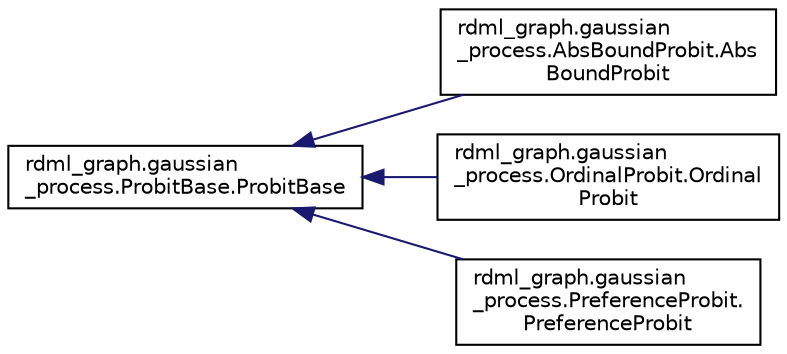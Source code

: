 digraph "Graphical Class Hierarchy"
{
 // LATEX_PDF_SIZE
  edge [fontname="Helvetica",fontsize="10",labelfontname="Helvetica",labelfontsize="10"];
  node [fontname="Helvetica",fontsize="10",shape=record];
  rankdir="LR";
  Node0 [label="rdml_graph.gaussian\l_process.ProbitBase.ProbitBase",height=0.2,width=0.4,color="black", fillcolor="white", style="filled",URL="$classrdml__graph_1_1gaussian__process_1_1ProbitBase_1_1ProbitBase.html",tooltip="ProbitBase Abstract class for a probit for the user GP."];
  Node0 -> Node1 [dir="back",color="midnightblue",fontsize="10",style="solid",fontname="Helvetica"];
  Node1 [label="rdml_graph.gaussian\l_process.AbsBoundProbit.Abs\lBoundProbit",height=0.2,width=0.4,color="black", fillcolor="white", style="filled",URL="$classrdml__graph_1_1gaussian__process_1_1AbsBoundProbit_1_1AbsBoundProbit.html",tooltip="AbsBoundProbit This is almost directly Nick's code, for absolute bounded inputs."];
  Node0 -> Node2 [dir="back",color="midnightblue",fontsize="10",style="solid",fontname="Helvetica"];
  Node2 [label="rdml_graph.gaussian\l_process.OrdinalProbit.Ordinal\lProbit",height=0.2,width=0.4,color="black", fillcolor="white", style="filled",URL="$classrdml__graph_1_1gaussian__process_1_1OrdinalProbit_1_1OrdinalProbit.html",tooltip="OrdinalProbit This is almost directly Nick's code, for Ordinal regression."];
  Node0 -> Node3 [dir="back",color="midnightblue",fontsize="10",style="solid",fontname="Helvetica"];
  Node3 [label="rdml_graph.gaussian\l_process.PreferenceProbit.\lPreferenceProbit",height=0.2,width=0.4,color="black", fillcolor="white", style="filled",URL="$classrdml__graph_1_1gaussian__process_1_1PreferenceProbit_1_1PreferenceProbit.html",tooltip="PreferenceProbit A relative discrete probit Partially taken from Nick's code this calculates the prob..."];
}
